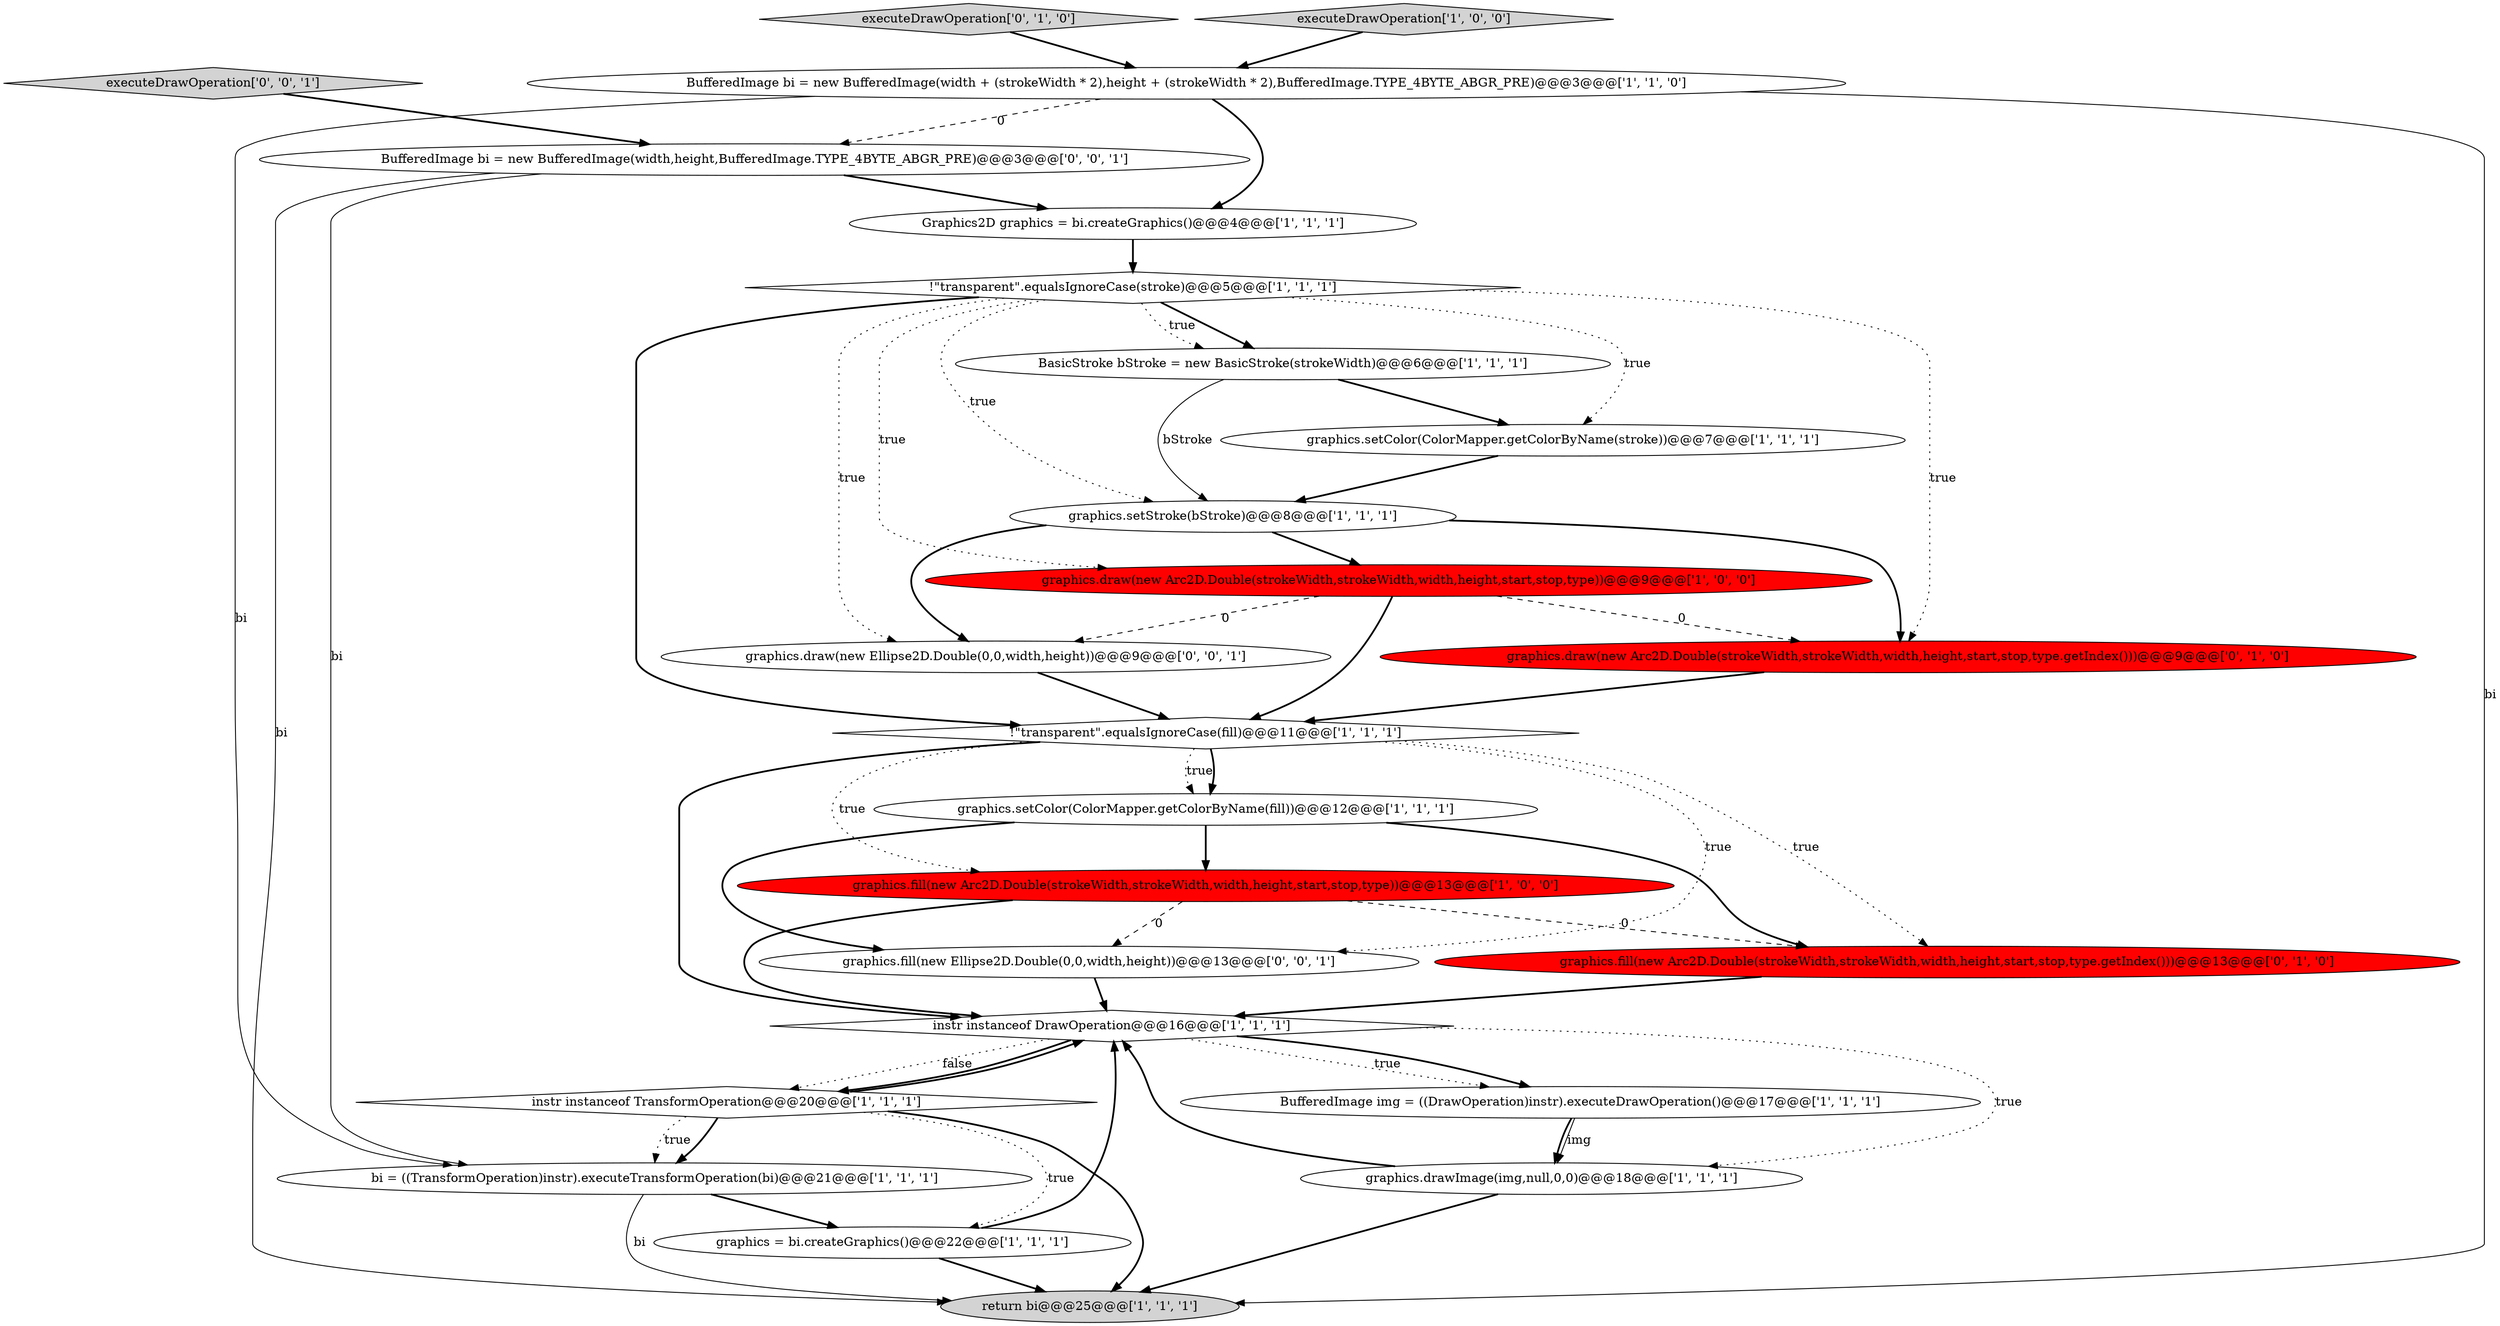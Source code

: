digraph {
22 [style = filled, label = "graphics.fill(new Ellipse2D.Double(0,0,width,height))@@@13@@@['0', '0', '1']", fillcolor = white, shape = ellipse image = "AAA0AAABBB3BBB"];
0 [style = filled, label = "graphics.draw(new Arc2D.Double(strokeWidth,strokeWidth,width,height,start,stop,type))@@@9@@@['1', '0', '0']", fillcolor = red, shape = ellipse image = "AAA1AAABBB1BBB"];
2 [style = filled, label = "instr instanceof DrawOperation@@@16@@@['1', '1', '1']", fillcolor = white, shape = diamond image = "AAA0AAABBB1BBB"];
1 [style = filled, label = "!\"transparent\".equalsIgnoreCase(fill)@@@11@@@['1', '1', '1']", fillcolor = white, shape = diamond image = "AAA0AAABBB1BBB"];
9 [style = filled, label = "graphics = bi.createGraphics()@@@22@@@['1', '1', '1']", fillcolor = white, shape = ellipse image = "AAA0AAABBB1BBB"];
12 [style = filled, label = "graphics.setColor(ColorMapper.getColorByName(fill))@@@12@@@['1', '1', '1']", fillcolor = white, shape = ellipse image = "AAA0AAABBB1BBB"];
8 [style = filled, label = "bi = ((TransformOperation)instr).executeTransformOperation(bi)@@@21@@@['1', '1', '1']", fillcolor = white, shape = ellipse image = "AAA0AAABBB1BBB"];
11 [style = filled, label = "!\"transparent\".equalsIgnoreCase(stroke)@@@5@@@['1', '1', '1']", fillcolor = white, shape = diamond image = "AAA0AAABBB1BBB"];
16 [style = filled, label = "BufferedImage img = ((DrawOperation)instr).executeDrawOperation()@@@17@@@['1', '1', '1']", fillcolor = white, shape = ellipse image = "AAA0AAABBB1BBB"];
21 [style = filled, label = "BufferedImage bi = new BufferedImage(width,height,BufferedImage.TYPE_4BYTE_ABGR_PRE)@@@3@@@['0', '0', '1']", fillcolor = white, shape = ellipse image = "AAA0AAABBB3BBB"];
19 [style = filled, label = "graphics.draw(new Arc2D.Double(strokeWidth,strokeWidth,width,height,start,stop,type.getIndex()))@@@9@@@['0', '1', '0']", fillcolor = red, shape = ellipse image = "AAA1AAABBB2BBB"];
4 [style = filled, label = "Graphics2D graphics = bi.createGraphics()@@@4@@@['1', '1', '1']", fillcolor = white, shape = ellipse image = "AAA0AAABBB1BBB"];
14 [style = filled, label = "BasicStroke bStroke = new BasicStroke(strokeWidth)@@@6@@@['1', '1', '1']", fillcolor = white, shape = ellipse image = "AAA0AAABBB1BBB"];
24 [style = filled, label = "executeDrawOperation['0', '0', '1']", fillcolor = lightgray, shape = diamond image = "AAA0AAABBB3BBB"];
5 [style = filled, label = "graphics.setStroke(bStroke)@@@8@@@['1', '1', '1']", fillcolor = white, shape = ellipse image = "AAA0AAABBB1BBB"];
6 [style = filled, label = "graphics.drawImage(img,null,0,0)@@@18@@@['1', '1', '1']", fillcolor = white, shape = ellipse image = "AAA0AAABBB1BBB"];
17 [style = filled, label = "graphics.fill(new Arc2D.Double(strokeWidth,strokeWidth,width,height,start,stop,type))@@@13@@@['1', '0', '0']", fillcolor = red, shape = ellipse image = "AAA1AAABBB1BBB"];
15 [style = filled, label = "return bi@@@25@@@['1', '1', '1']", fillcolor = lightgray, shape = ellipse image = "AAA0AAABBB1BBB"];
20 [style = filled, label = "graphics.fill(new Arc2D.Double(strokeWidth,strokeWidth,width,height,start,stop,type.getIndex()))@@@13@@@['0', '1', '0']", fillcolor = red, shape = ellipse image = "AAA1AAABBB2BBB"];
10 [style = filled, label = "BufferedImage bi = new BufferedImage(width + (strokeWidth * 2),height + (strokeWidth * 2),BufferedImage.TYPE_4BYTE_ABGR_PRE)@@@3@@@['1', '1', '0']", fillcolor = white, shape = ellipse image = "AAA0AAABBB1BBB"];
18 [style = filled, label = "executeDrawOperation['0', '1', '0']", fillcolor = lightgray, shape = diamond image = "AAA0AAABBB2BBB"];
3 [style = filled, label = "graphics.setColor(ColorMapper.getColorByName(stroke))@@@7@@@['1', '1', '1']", fillcolor = white, shape = ellipse image = "AAA0AAABBB1BBB"];
13 [style = filled, label = "executeDrawOperation['1', '0', '0']", fillcolor = lightgray, shape = diamond image = "AAA0AAABBB1BBB"];
23 [style = filled, label = "graphics.draw(new Ellipse2D.Double(0,0,width,height))@@@9@@@['0', '0', '1']", fillcolor = white, shape = ellipse image = "AAA0AAABBB3BBB"];
7 [style = filled, label = "instr instanceof TransformOperation@@@20@@@['1', '1', '1']", fillcolor = white, shape = diamond image = "AAA0AAABBB1BBB"];
14->3 [style = bold, label=""];
13->10 [style = bold, label=""];
10->21 [style = dashed, label="0"];
22->2 [style = bold, label=""];
5->23 [style = bold, label=""];
8->15 [style = solid, label="bi"];
11->14 [style = bold, label=""];
11->1 [style = bold, label=""];
9->2 [style = bold, label=""];
21->8 [style = solid, label="bi"];
1->17 [style = dotted, label="true"];
0->19 [style = dashed, label="0"];
16->6 [style = bold, label=""];
0->23 [style = dashed, label="0"];
1->22 [style = dotted, label="true"];
12->17 [style = bold, label=""];
11->23 [style = dotted, label="true"];
11->14 [style = dotted, label="true"];
17->22 [style = dashed, label="0"];
12->20 [style = bold, label=""];
14->5 [style = solid, label="bStroke"];
11->5 [style = dotted, label="true"];
7->9 [style = dotted, label="true"];
7->8 [style = bold, label=""];
6->15 [style = bold, label=""];
2->7 [style = dotted, label="false"];
6->2 [style = bold, label=""];
20->2 [style = bold, label=""];
5->19 [style = bold, label=""];
10->8 [style = solid, label="bi"];
19->1 [style = bold, label=""];
3->5 [style = bold, label=""];
21->15 [style = solid, label="bi"];
17->2 [style = bold, label=""];
5->0 [style = bold, label=""];
18->10 [style = bold, label=""];
24->21 [style = bold, label=""];
2->6 [style = dotted, label="true"];
17->20 [style = dashed, label="0"];
7->2 [style = bold, label=""];
0->1 [style = bold, label=""];
9->15 [style = bold, label=""];
11->0 [style = dotted, label="true"];
1->12 [style = dotted, label="true"];
16->6 [style = solid, label="img"];
8->9 [style = bold, label=""];
1->12 [style = bold, label=""];
10->4 [style = bold, label=""];
23->1 [style = bold, label=""];
7->15 [style = bold, label=""];
1->2 [style = bold, label=""];
10->15 [style = solid, label="bi"];
11->19 [style = dotted, label="true"];
2->7 [style = bold, label=""];
4->11 [style = bold, label=""];
7->8 [style = dotted, label="true"];
11->3 [style = dotted, label="true"];
1->20 [style = dotted, label="true"];
12->22 [style = bold, label=""];
2->16 [style = dotted, label="true"];
21->4 [style = bold, label=""];
2->16 [style = bold, label=""];
}
